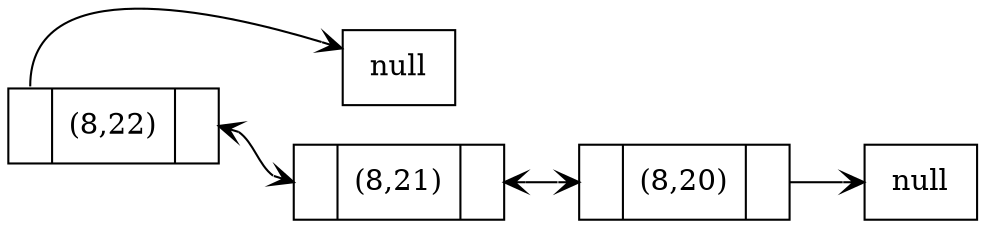 digraph foo { rankdir=LR; node [shape=record];n1[label = "null"]
n2[label = "null"]
s0 [label="{<ref0> | <data> (8,22) | <ref>  }"];
s0:ref -> s1:ref0 [arrowhead=vee, dir=both, tailclip=false, arrowtail = vee];
s1 [label="{<ref0> | <data> (8,21) | <ref>  }"];
s1:ref -> s2:ref0 [arrowhead=vee, dir=both, tailclip=false, arrowtail = vee];
s2 [label="{<ref0> | <data> (8,20) | <ref>  }"];
s2:ref -> n2      [arrowhead=vee, tailclip=false,arrowtail = vee];
s0:ref0 -> n1      [arrowhead=vee, tailclip=false,arrowtail = vee];}